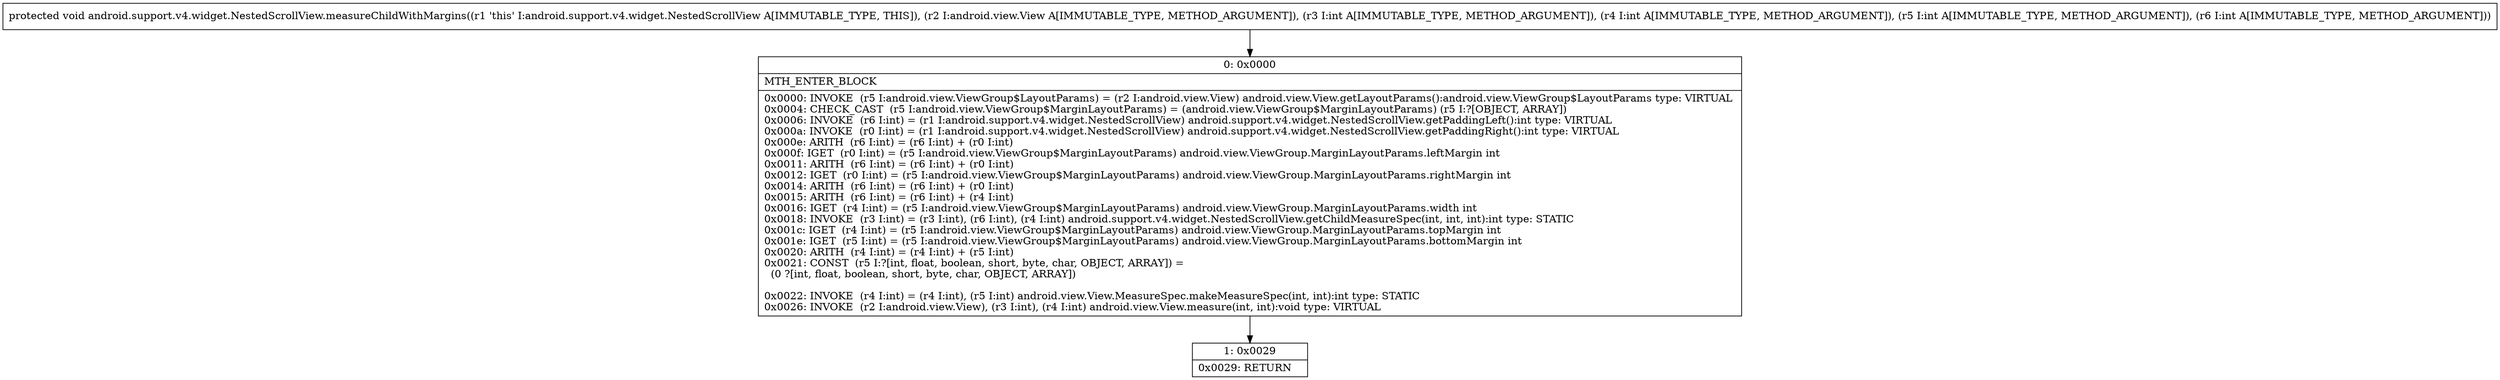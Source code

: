 digraph "CFG forandroid.support.v4.widget.NestedScrollView.measureChildWithMargins(Landroid\/view\/View;IIII)V" {
Node_0 [shape=record,label="{0\:\ 0x0000|MTH_ENTER_BLOCK\l|0x0000: INVOKE  (r5 I:android.view.ViewGroup$LayoutParams) = (r2 I:android.view.View) android.view.View.getLayoutParams():android.view.ViewGroup$LayoutParams type: VIRTUAL \l0x0004: CHECK_CAST  (r5 I:android.view.ViewGroup$MarginLayoutParams) = (android.view.ViewGroup$MarginLayoutParams) (r5 I:?[OBJECT, ARRAY]) \l0x0006: INVOKE  (r6 I:int) = (r1 I:android.support.v4.widget.NestedScrollView) android.support.v4.widget.NestedScrollView.getPaddingLeft():int type: VIRTUAL \l0x000a: INVOKE  (r0 I:int) = (r1 I:android.support.v4.widget.NestedScrollView) android.support.v4.widget.NestedScrollView.getPaddingRight():int type: VIRTUAL \l0x000e: ARITH  (r6 I:int) = (r6 I:int) + (r0 I:int) \l0x000f: IGET  (r0 I:int) = (r5 I:android.view.ViewGroup$MarginLayoutParams) android.view.ViewGroup.MarginLayoutParams.leftMargin int \l0x0011: ARITH  (r6 I:int) = (r6 I:int) + (r0 I:int) \l0x0012: IGET  (r0 I:int) = (r5 I:android.view.ViewGroup$MarginLayoutParams) android.view.ViewGroup.MarginLayoutParams.rightMargin int \l0x0014: ARITH  (r6 I:int) = (r6 I:int) + (r0 I:int) \l0x0015: ARITH  (r6 I:int) = (r6 I:int) + (r4 I:int) \l0x0016: IGET  (r4 I:int) = (r5 I:android.view.ViewGroup$MarginLayoutParams) android.view.ViewGroup.MarginLayoutParams.width int \l0x0018: INVOKE  (r3 I:int) = (r3 I:int), (r6 I:int), (r4 I:int) android.support.v4.widget.NestedScrollView.getChildMeasureSpec(int, int, int):int type: STATIC \l0x001c: IGET  (r4 I:int) = (r5 I:android.view.ViewGroup$MarginLayoutParams) android.view.ViewGroup.MarginLayoutParams.topMargin int \l0x001e: IGET  (r5 I:int) = (r5 I:android.view.ViewGroup$MarginLayoutParams) android.view.ViewGroup.MarginLayoutParams.bottomMargin int \l0x0020: ARITH  (r4 I:int) = (r4 I:int) + (r5 I:int) \l0x0021: CONST  (r5 I:?[int, float, boolean, short, byte, char, OBJECT, ARRAY]) = \l  (0 ?[int, float, boolean, short, byte, char, OBJECT, ARRAY])\l \l0x0022: INVOKE  (r4 I:int) = (r4 I:int), (r5 I:int) android.view.View.MeasureSpec.makeMeasureSpec(int, int):int type: STATIC \l0x0026: INVOKE  (r2 I:android.view.View), (r3 I:int), (r4 I:int) android.view.View.measure(int, int):void type: VIRTUAL \l}"];
Node_1 [shape=record,label="{1\:\ 0x0029|0x0029: RETURN   \l}"];
MethodNode[shape=record,label="{protected void android.support.v4.widget.NestedScrollView.measureChildWithMargins((r1 'this' I:android.support.v4.widget.NestedScrollView A[IMMUTABLE_TYPE, THIS]), (r2 I:android.view.View A[IMMUTABLE_TYPE, METHOD_ARGUMENT]), (r3 I:int A[IMMUTABLE_TYPE, METHOD_ARGUMENT]), (r4 I:int A[IMMUTABLE_TYPE, METHOD_ARGUMENT]), (r5 I:int A[IMMUTABLE_TYPE, METHOD_ARGUMENT]), (r6 I:int A[IMMUTABLE_TYPE, METHOD_ARGUMENT])) }"];
MethodNode -> Node_0;
Node_0 -> Node_1;
}

